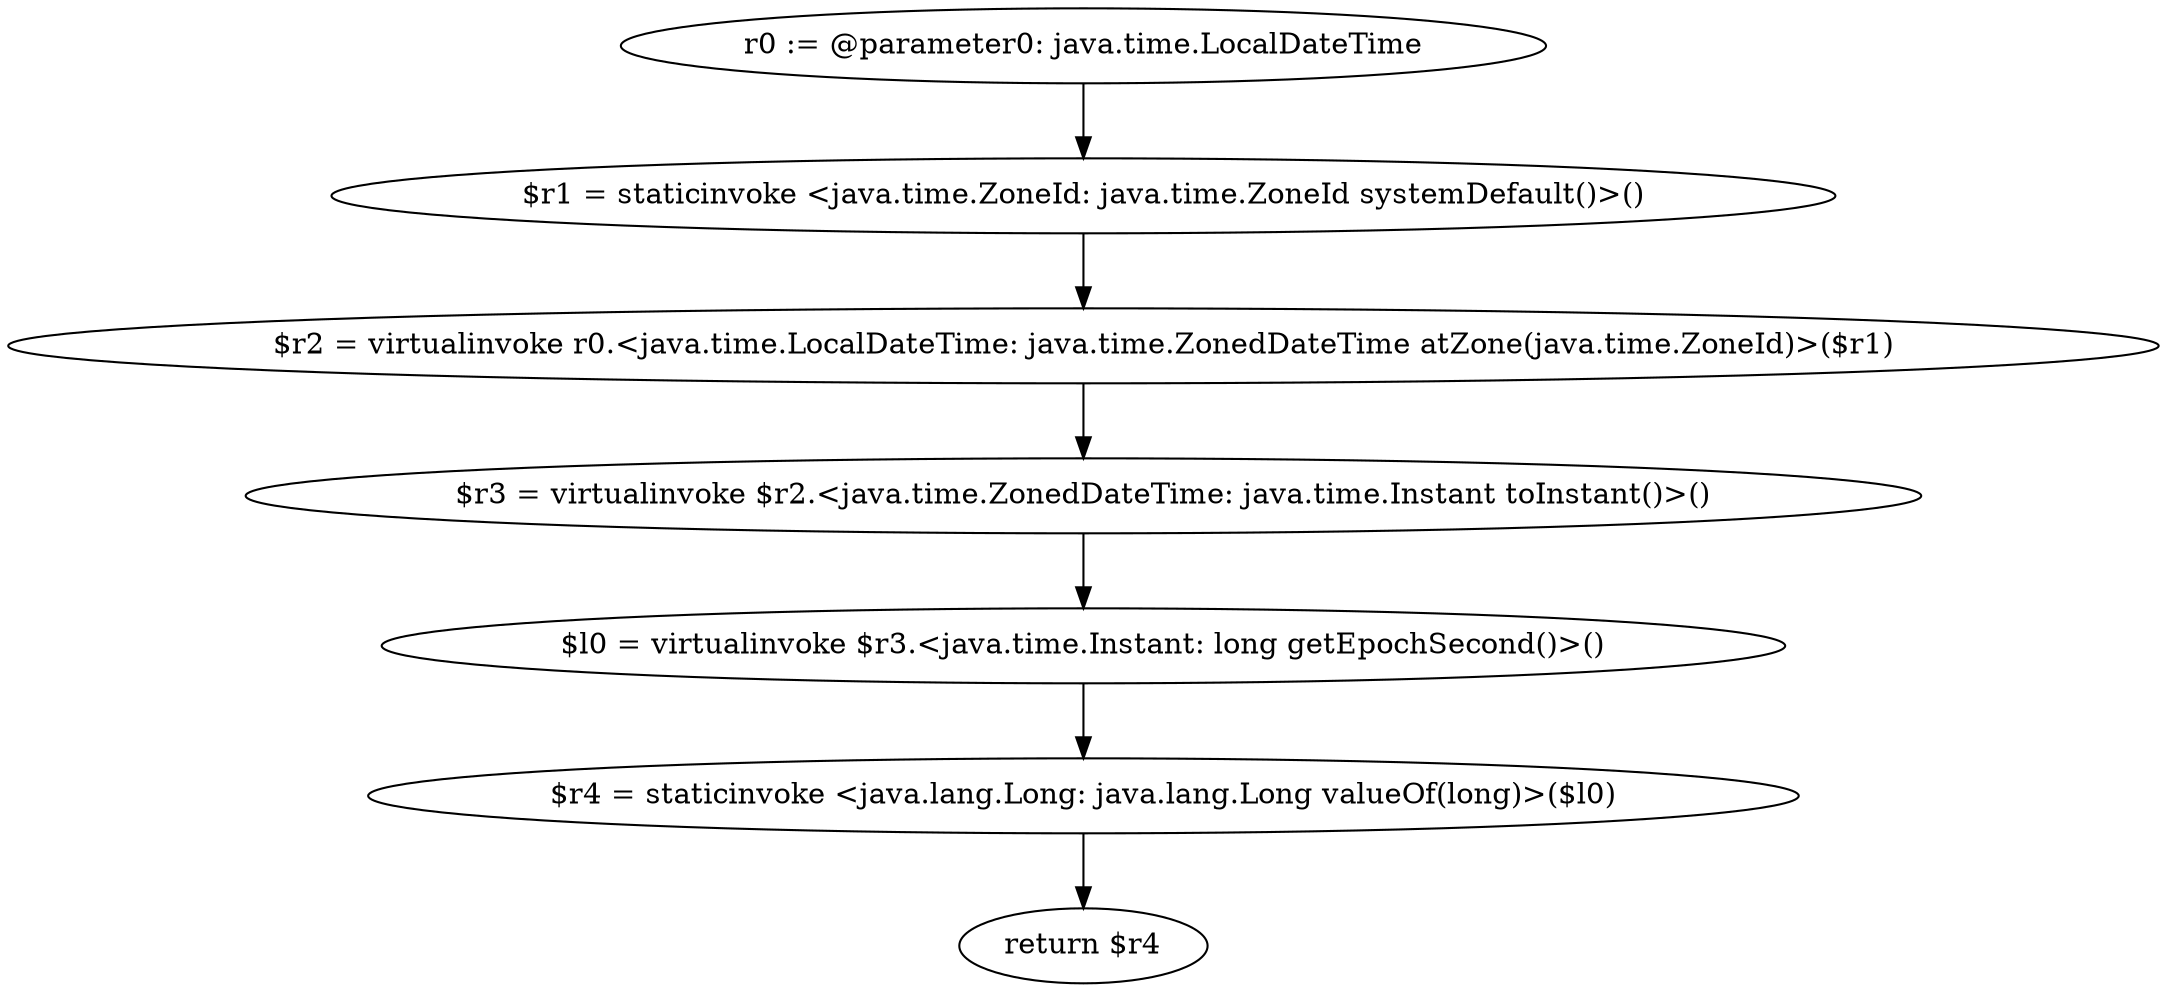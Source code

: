 digraph "unitGraph" {
    "r0 := @parameter0: java.time.LocalDateTime"
    "$r1 = staticinvoke <java.time.ZoneId: java.time.ZoneId systemDefault()>()"
    "$r2 = virtualinvoke r0.<java.time.LocalDateTime: java.time.ZonedDateTime atZone(java.time.ZoneId)>($r1)"
    "$r3 = virtualinvoke $r2.<java.time.ZonedDateTime: java.time.Instant toInstant()>()"
    "$l0 = virtualinvoke $r3.<java.time.Instant: long getEpochSecond()>()"
    "$r4 = staticinvoke <java.lang.Long: java.lang.Long valueOf(long)>($l0)"
    "return $r4"
    "r0 := @parameter0: java.time.LocalDateTime"->"$r1 = staticinvoke <java.time.ZoneId: java.time.ZoneId systemDefault()>()";
    "$r1 = staticinvoke <java.time.ZoneId: java.time.ZoneId systemDefault()>()"->"$r2 = virtualinvoke r0.<java.time.LocalDateTime: java.time.ZonedDateTime atZone(java.time.ZoneId)>($r1)";
    "$r2 = virtualinvoke r0.<java.time.LocalDateTime: java.time.ZonedDateTime atZone(java.time.ZoneId)>($r1)"->"$r3 = virtualinvoke $r2.<java.time.ZonedDateTime: java.time.Instant toInstant()>()";
    "$r3 = virtualinvoke $r2.<java.time.ZonedDateTime: java.time.Instant toInstant()>()"->"$l0 = virtualinvoke $r3.<java.time.Instant: long getEpochSecond()>()";
    "$l0 = virtualinvoke $r3.<java.time.Instant: long getEpochSecond()>()"->"$r4 = staticinvoke <java.lang.Long: java.lang.Long valueOf(long)>($l0)";
    "$r4 = staticinvoke <java.lang.Long: java.lang.Long valueOf(long)>($l0)"->"return $r4";
}
